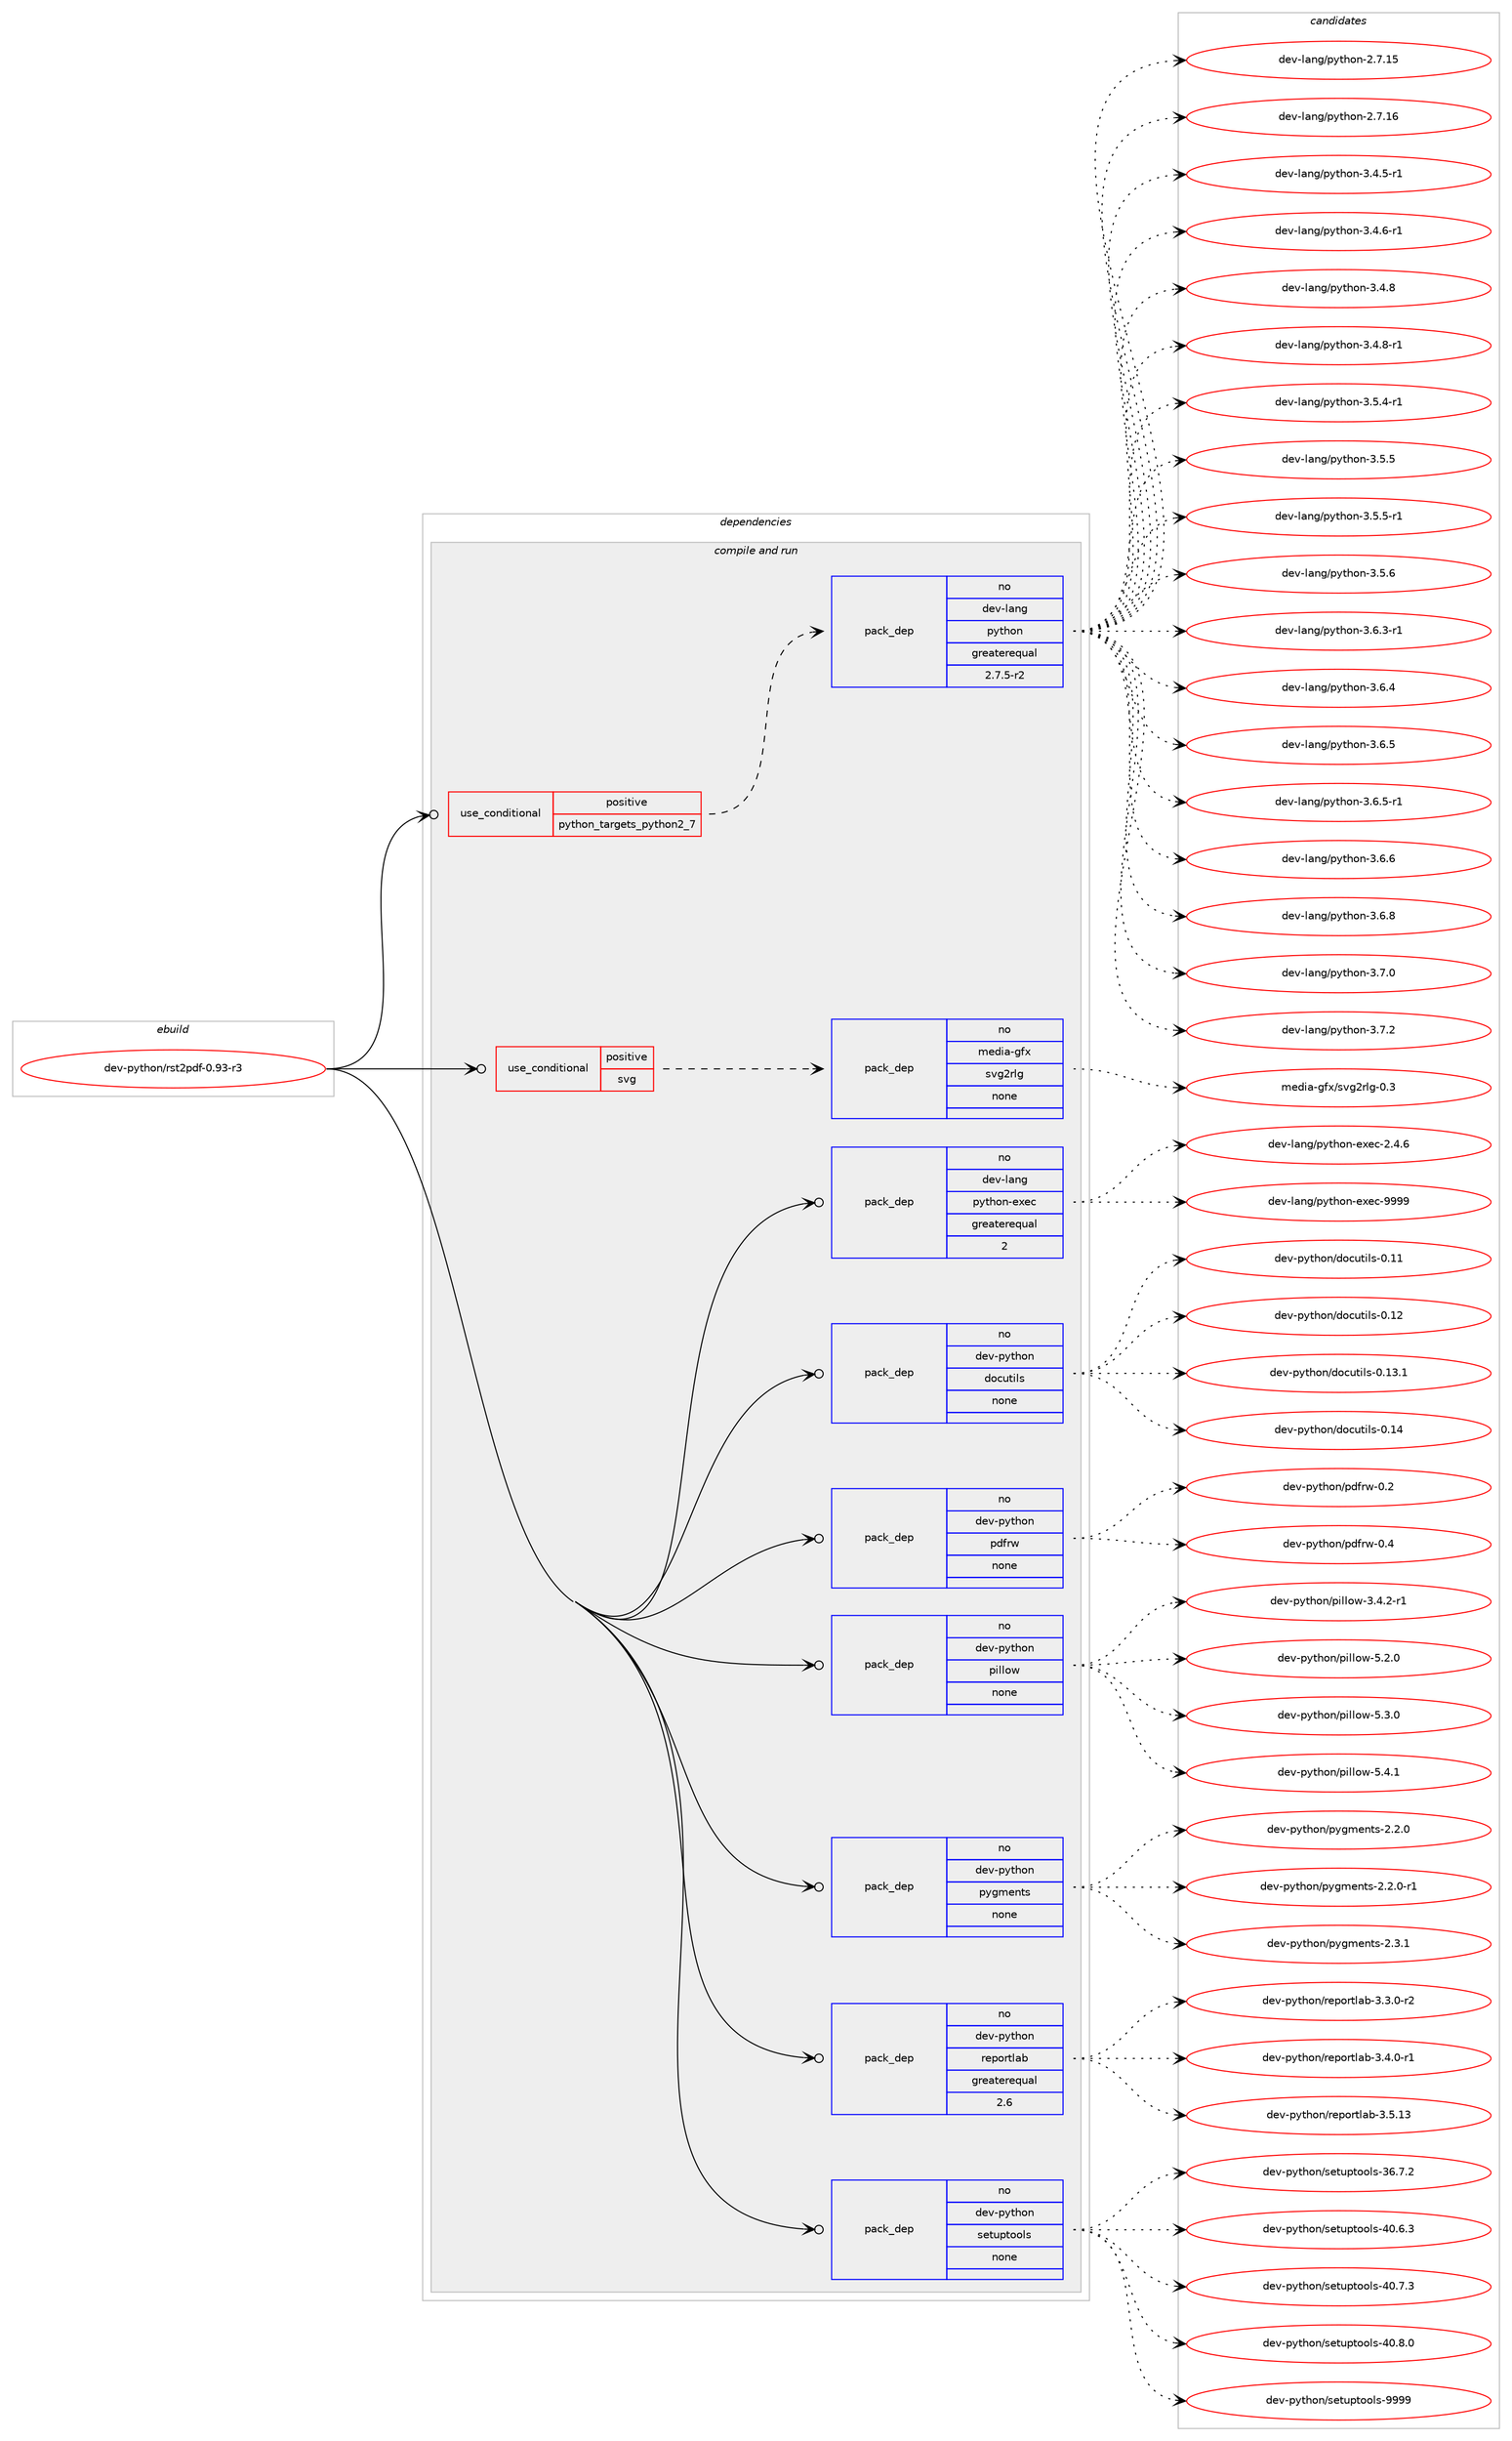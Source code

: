 digraph prolog {

# *************
# Graph options
# *************

newrank=true;
concentrate=true;
compound=true;
graph [rankdir=LR,fontname=Helvetica,fontsize=10,ranksep=1.5];#, ranksep=2.5, nodesep=0.2];
edge  [arrowhead=vee];
node  [fontname=Helvetica,fontsize=10];

# **********
# The ebuild
# **********

subgraph cluster_leftcol {
color=gray;
rank=same;
label=<<i>ebuild</i>>;
id [label="dev-python/rst2pdf-0.93-r3", color=red, width=4, href="../dev-python/rst2pdf-0.93-r3.svg"];
}

# ****************
# The dependencies
# ****************

subgraph cluster_midcol {
color=gray;
label=<<i>dependencies</i>>;
subgraph cluster_compile {
fillcolor="#eeeeee";
style=filled;
label=<<i>compile</i>>;
}
subgraph cluster_compileandrun {
fillcolor="#eeeeee";
style=filled;
label=<<i>compile and run</i>>;
subgraph cond384144 {
dependency1439937 [label=<<TABLE BORDER="0" CELLBORDER="1" CELLSPACING="0" CELLPADDING="4"><TR><TD ROWSPAN="3" CELLPADDING="10">use_conditional</TD></TR><TR><TD>positive</TD></TR><TR><TD>python_targets_python2_7</TD></TR></TABLE>>, shape=none, color=red];
subgraph pack1032431 {
dependency1439938 [label=<<TABLE BORDER="0" CELLBORDER="1" CELLSPACING="0" CELLPADDING="4" WIDTH="220"><TR><TD ROWSPAN="6" CELLPADDING="30">pack_dep</TD></TR><TR><TD WIDTH="110">no</TD></TR><TR><TD>dev-lang</TD></TR><TR><TD>python</TD></TR><TR><TD>greaterequal</TD></TR><TR><TD>2.7.5-r2</TD></TR></TABLE>>, shape=none, color=blue];
}
dependency1439937:e -> dependency1439938:w [weight=20,style="dashed",arrowhead="vee"];
}
id:e -> dependency1439937:w [weight=20,style="solid",arrowhead="odotvee"];
subgraph cond384145 {
dependency1439939 [label=<<TABLE BORDER="0" CELLBORDER="1" CELLSPACING="0" CELLPADDING="4"><TR><TD ROWSPAN="3" CELLPADDING="10">use_conditional</TD></TR><TR><TD>positive</TD></TR><TR><TD>svg</TD></TR></TABLE>>, shape=none, color=red];
subgraph pack1032432 {
dependency1439940 [label=<<TABLE BORDER="0" CELLBORDER="1" CELLSPACING="0" CELLPADDING="4" WIDTH="220"><TR><TD ROWSPAN="6" CELLPADDING="30">pack_dep</TD></TR><TR><TD WIDTH="110">no</TD></TR><TR><TD>media-gfx</TD></TR><TR><TD>svg2rlg</TD></TR><TR><TD>none</TD></TR><TR><TD></TD></TR></TABLE>>, shape=none, color=blue];
}
dependency1439939:e -> dependency1439940:w [weight=20,style="dashed",arrowhead="vee"];
}
id:e -> dependency1439939:w [weight=20,style="solid",arrowhead="odotvee"];
subgraph pack1032433 {
dependency1439941 [label=<<TABLE BORDER="0" CELLBORDER="1" CELLSPACING="0" CELLPADDING="4" WIDTH="220"><TR><TD ROWSPAN="6" CELLPADDING="30">pack_dep</TD></TR><TR><TD WIDTH="110">no</TD></TR><TR><TD>dev-lang</TD></TR><TR><TD>python-exec</TD></TR><TR><TD>greaterequal</TD></TR><TR><TD>2</TD></TR></TABLE>>, shape=none, color=blue];
}
id:e -> dependency1439941:w [weight=20,style="solid",arrowhead="odotvee"];
subgraph pack1032434 {
dependency1439942 [label=<<TABLE BORDER="0" CELLBORDER="1" CELLSPACING="0" CELLPADDING="4" WIDTH="220"><TR><TD ROWSPAN="6" CELLPADDING="30">pack_dep</TD></TR><TR><TD WIDTH="110">no</TD></TR><TR><TD>dev-python</TD></TR><TR><TD>docutils</TD></TR><TR><TD>none</TD></TR><TR><TD></TD></TR></TABLE>>, shape=none, color=blue];
}
id:e -> dependency1439942:w [weight=20,style="solid",arrowhead="odotvee"];
subgraph pack1032435 {
dependency1439943 [label=<<TABLE BORDER="0" CELLBORDER="1" CELLSPACING="0" CELLPADDING="4" WIDTH="220"><TR><TD ROWSPAN="6" CELLPADDING="30">pack_dep</TD></TR><TR><TD WIDTH="110">no</TD></TR><TR><TD>dev-python</TD></TR><TR><TD>pdfrw</TD></TR><TR><TD>none</TD></TR><TR><TD></TD></TR></TABLE>>, shape=none, color=blue];
}
id:e -> dependency1439943:w [weight=20,style="solid",arrowhead="odotvee"];
subgraph pack1032436 {
dependency1439944 [label=<<TABLE BORDER="0" CELLBORDER="1" CELLSPACING="0" CELLPADDING="4" WIDTH="220"><TR><TD ROWSPAN="6" CELLPADDING="30">pack_dep</TD></TR><TR><TD WIDTH="110">no</TD></TR><TR><TD>dev-python</TD></TR><TR><TD>pillow</TD></TR><TR><TD>none</TD></TR><TR><TD></TD></TR></TABLE>>, shape=none, color=blue];
}
id:e -> dependency1439944:w [weight=20,style="solid",arrowhead="odotvee"];
subgraph pack1032437 {
dependency1439945 [label=<<TABLE BORDER="0" CELLBORDER="1" CELLSPACING="0" CELLPADDING="4" WIDTH="220"><TR><TD ROWSPAN="6" CELLPADDING="30">pack_dep</TD></TR><TR><TD WIDTH="110">no</TD></TR><TR><TD>dev-python</TD></TR><TR><TD>pygments</TD></TR><TR><TD>none</TD></TR><TR><TD></TD></TR></TABLE>>, shape=none, color=blue];
}
id:e -> dependency1439945:w [weight=20,style="solid",arrowhead="odotvee"];
subgraph pack1032438 {
dependency1439946 [label=<<TABLE BORDER="0" CELLBORDER="1" CELLSPACING="0" CELLPADDING="4" WIDTH="220"><TR><TD ROWSPAN="6" CELLPADDING="30">pack_dep</TD></TR><TR><TD WIDTH="110">no</TD></TR><TR><TD>dev-python</TD></TR><TR><TD>reportlab</TD></TR><TR><TD>greaterequal</TD></TR><TR><TD>2.6</TD></TR></TABLE>>, shape=none, color=blue];
}
id:e -> dependency1439946:w [weight=20,style="solid",arrowhead="odotvee"];
subgraph pack1032439 {
dependency1439947 [label=<<TABLE BORDER="0" CELLBORDER="1" CELLSPACING="0" CELLPADDING="4" WIDTH="220"><TR><TD ROWSPAN="6" CELLPADDING="30">pack_dep</TD></TR><TR><TD WIDTH="110">no</TD></TR><TR><TD>dev-python</TD></TR><TR><TD>setuptools</TD></TR><TR><TD>none</TD></TR><TR><TD></TD></TR></TABLE>>, shape=none, color=blue];
}
id:e -> dependency1439947:w [weight=20,style="solid",arrowhead="odotvee"];
}
subgraph cluster_run {
fillcolor="#eeeeee";
style=filled;
label=<<i>run</i>>;
}
}

# **************
# The candidates
# **************

subgraph cluster_choices {
rank=same;
color=gray;
label=<<i>candidates</i>>;

subgraph choice1032431 {
color=black;
nodesep=1;
choice10010111845108971101034711212111610411111045504655464953 [label="dev-lang/python-2.7.15", color=red, width=4,href="../dev-lang/python-2.7.15.svg"];
choice10010111845108971101034711212111610411111045504655464954 [label="dev-lang/python-2.7.16", color=red, width=4,href="../dev-lang/python-2.7.16.svg"];
choice1001011184510897110103471121211161041111104551465246534511449 [label="dev-lang/python-3.4.5-r1", color=red, width=4,href="../dev-lang/python-3.4.5-r1.svg"];
choice1001011184510897110103471121211161041111104551465246544511449 [label="dev-lang/python-3.4.6-r1", color=red, width=4,href="../dev-lang/python-3.4.6-r1.svg"];
choice100101118451089711010347112121116104111110455146524656 [label="dev-lang/python-3.4.8", color=red, width=4,href="../dev-lang/python-3.4.8.svg"];
choice1001011184510897110103471121211161041111104551465246564511449 [label="dev-lang/python-3.4.8-r1", color=red, width=4,href="../dev-lang/python-3.4.8-r1.svg"];
choice1001011184510897110103471121211161041111104551465346524511449 [label="dev-lang/python-3.5.4-r1", color=red, width=4,href="../dev-lang/python-3.5.4-r1.svg"];
choice100101118451089711010347112121116104111110455146534653 [label="dev-lang/python-3.5.5", color=red, width=4,href="../dev-lang/python-3.5.5.svg"];
choice1001011184510897110103471121211161041111104551465346534511449 [label="dev-lang/python-3.5.5-r1", color=red, width=4,href="../dev-lang/python-3.5.5-r1.svg"];
choice100101118451089711010347112121116104111110455146534654 [label="dev-lang/python-3.5.6", color=red, width=4,href="../dev-lang/python-3.5.6.svg"];
choice1001011184510897110103471121211161041111104551465446514511449 [label="dev-lang/python-3.6.3-r1", color=red, width=4,href="../dev-lang/python-3.6.3-r1.svg"];
choice100101118451089711010347112121116104111110455146544652 [label="dev-lang/python-3.6.4", color=red, width=4,href="../dev-lang/python-3.6.4.svg"];
choice100101118451089711010347112121116104111110455146544653 [label="dev-lang/python-3.6.5", color=red, width=4,href="../dev-lang/python-3.6.5.svg"];
choice1001011184510897110103471121211161041111104551465446534511449 [label="dev-lang/python-3.6.5-r1", color=red, width=4,href="../dev-lang/python-3.6.5-r1.svg"];
choice100101118451089711010347112121116104111110455146544654 [label="dev-lang/python-3.6.6", color=red, width=4,href="../dev-lang/python-3.6.6.svg"];
choice100101118451089711010347112121116104111110455146544656 [label="dev-lang/python-3.6.8", color=red, width=4,href="../dev-lang/python-3.6.8.svg"];
choice100101118451089711010347112121116104111110455146554648 [label="dev-lang/python-3.7.0", color=red, width=4,href="../dev-lang/python-3.7.0.svg"];
choice100101118451089711010347112121116104111110455146554650 [label="dev-lang/python-3.7.2", color=red, width=4,href="../dev-lang/python-3.7.2.svg"];
dependency1439938:e -> choice10010111845108971101034711212111610411111045504655464953:w [style=dotted,weight="100"];
dependency1439938:e -> choice10010111845108971101034711212111610411111045504655464954:w [style=dotted,weight="100"];
dependency1439938:e -> choice1001011184510897110103471121211161041111104551465246534511449:w [style=dotted,weight="100"];
dependency1439938:e -> choice1001011184510897110103471121211161041111104551465246544511449:w [style=dotted,weight="100"];
dependency1439938:e -> choice100101118451089711010347112121116104111110455146524656:w [style=dotted,weight="100"];
dependency1439938:e -> choice1001011184510897110103471121211161041111104551465246564511449:w [style=dotted,weight="100"];
dependency1439938:e -> choice1001011184510897110103471121211161041111104551465346524511449:w [style=dotted,weight="100"];
dependency1439938:e -> choice100101118451089711010347112121116104111110455146534653:w [style=dotted,weight="100"];
dependency1439938:e -> choice1001011184510897110103471121211161041111104551465346534511449:w [style=dotted,weight="100"];
dependency1439938:e -> choice100101118451089711010347112121116104111110455146534654:w [style=dotted,weight="100"];
dependency1439938:e -> choice1001011184510897110103471121211161041111104551465446514511449:w [style=dotted,weight="100"];
dependency1439938:e -> choice100101118451089711010347112121116104111110455146544652:w [style=dotted,weight="100"];
dependency1439938:e -> choice100101118451089711010347112121116104111110455146544653:w [style=dotted,weight="100"];
dependency1439938:e -> choice1001011184510897110103471121211161041111104551465446534511449:w [style=dotted,weight="100"];
dependency1439938:e -> choice100101118451089711010347112121116104111110455146544654:w [style=dotted,weight="100"];
dependency1439938:e -> choice100101118451089711010347112121116104111110455146544656:w [style=dotted,weight="100"];
dependency1439938:e -> choice100101118451089711010347112121116104111110455146554648:w [style=dotted,weight="100"];
dependency1439938:e -> choice100101118451089711010347112121116104111110455146554650:w [style=dotted,weight="100"];
}
subgraph choice1032432 {
color=black;
nodesep=1;
choice1091011001059745103102120471151181035011410810345484651 [label="media-gfx/svg2rlg-0.3", color=red, width=4,href="../media-gfx/svg2rlg-0.3.svg"];
dependency1439940:e -> choice1091011001059745103102120471151181035011410810345484651:w [style=dotted,weight="100"];
}
subgraph choice1032433 {
color=black;
nodesep=1;
choice1001011184510897110103471121211161041111104510112010199455046524654 [label="dev-lang/python-exec-2.4.6", color=red, width=4,href="../dev-lang/python-exec-2.4.6.svg"];
choice10010111845108971101034711212111610411111045101120101994557575757 [label="dev-lang/python-exec-9999", color=red, width=4,href="../dev-lang/python-exec-9999.svg"];
dependency1439941:e -> choice1001011184510897110103471121211161041111104510112010199455046524654:w [style=dotted,weight="100"];
dependency1439941:e -> choice10010111845108971101034711212111610411111045101120101994557575757:w [style=dotted,weight="100"];
}
subgraph choice1032434 {
color=black;
nodesep=1;
choice1001011184511212111610411111047100111991171161051081154548464949 [label="dev-python/docutils-0.11", color=red, width=4,href="../dev-python/docutils-0.11.svg"];
choice1001011184511212111610411111047100111991171161051081154548464950 [label="dev-python/docutils-0.12", color=red, width=4,href="../dev-python/docutils-0.12.svg"];
choice10010111845112121116104111110471001119911711610510811545484649514649 [label="dev-python/docutils-0.13.1", color=red, width=4,href="../dev-python/docutils-0.13.1.svg"];
choice1001011184511212111610411111047100111991171161051081154548464952 [label="dev-python/docutils-0.14", color=red, width=4,href="../dev-python/docutils-0.14.svg"];
dependency1439942:e -> choice1001011184511212111610411111047100111991171161051081154548464949:w [style=dotted,weight="100"];
dependency1439942:e -> choice1001011184511212111610411111047100111991171161051081154548464950:w [style=dotted,weight="100"];
dependency1439942:e -> choice10010111845112121116104111110471001119911711610510811545484649514649:w [style=dotted,weight="100"];
dependency1439942:e -> choice1001011184511212111610411111047100111991171161051081154548464952:w [style=dotted,weight="100"];
}
subgraph choice1032435 {
color=black;
nodesep=1;
choice100101118451121211161041111104711210010211411945484650 [label="dev-python/pdfrw-0.2", color=red, width=4,href="../dev-python/pdfrw-0.2.svg"];
choice100101118451121211161041111104711210010211411945484652 [label="dev-python/pdfrw-0.4", color=red, width=4,href="../dev-python/pdfrw-0.4.svg"];
dependency1439943:e -> choice100101118451121211161041111104711210010211411945484650:w [style=dotted,weight="100"];
dependency1439943:e -> choice100101118451121211161041111104711210010211411945484652:w [style=dotted,weight="100"];
}
subgraph choice1032436 {
color=black;
nodesep=1;
choice10010111845112121116104111110471121051081081111194551465246504511449 [label="dev-python/pillow-3.4.2-r1", color=red, width=4,href="../dev-python/pillow-3.4.2-r1.svg"];
choice1001011184511212111610411111047112105108108111119455346504648 [label="dev-python/pillow-5.2.0", color=red, width=4,href="../dev-python/pillow-5.2.0.svg"];
choice1001011184511212111610411111047112105108108111119455346514648 [label="dev-python/pillow-5.3.0", color=red, width=4,href="../dev-python/pillow-5.3.0.svg"];
choice1001011184511212111610411111047112105108108111119455346524649 [label="dev-python/pillow-5.4.1", color=red, width=4,href="../dev-python/pillow-5.4.1.svg"];
dependency1439944:e -> choice10010111845112121116104111110471121051081081111194551465246504511449:w [style=dotted,weight="100"];
dependency1439944:e -> choice1001011184511212111610411111047112105108108111119455346504648:w [style=dotted,weight="100"];
dependency1439944:e -> choice1001011184511212111610411111047112105108108111119455346514648:w [style=dotted,weight="100"];
dependency1439944:e -> choice1001011184511212111610411111047112105108108111119455346524649:w [style=dotted,weight="100"];
}
subgraph choice1032437 {
color=black;
nodesep=1;
choice1001011184511212111610411111047112121103109101110116115455046504648 [label="dev-python/pygments-2.2.0", color=red, width=4,href="../dev-python/pygments-2.2.0.svg"];
choice10010111845112121116104111110471121211031091011101161154550465046484511449 [label="dev-python/pygments-2.2.0-r1", color=red, width=4,href="../dev-python/pygments-2.2.0-r1.svg"];
choice1001011184511212111610411111047112121103109101110116115455046514649 [label="dev-python/pygments-2.3.1", color=red, width=4,href="../dev-python/pygments-2.3.1.svg"];
dependency1439945:e -> choice1001011184511212111610411111047112121103109101110116115455046504648:w [style=dotted,weight="100"];
dependency1439945:e -> choice10010111845112121116104111110471121211031091011101161154550465046484511449:w [style=dotted,weight="100"];
dependency1439945:e -> choice1001011184511212111610411111047112121103109101110116115455046514649:w [style=dotted,weight="100"];
}
subgraph choice1032438 {
color=black;
nodesep=1;
choice100101118451121211161041111104711410111211111411610897984551465146484511450 [label="dev-python/reportlab-3.3.0-r2", color=red, width=4,href="../dev-python/reportlab-3.3.0-r2.svg"];
choice100101118451121211161041111104711410111211111411610897984551465246484511449 [label="dev-python/reportlab-3.4.0-r1", color=red, width=4,href="../dev-python/reportlab-3.4.0-r1.svg"];
choice1001011184511212111610411111047114101112111114116108979845514653464951 [label="dev-python/reportlab-3.5.13", color=red, width=4,href="../dev-python/reportlab-3.5.13.svg"];
dependency1439946:e -> choice100101118451121211161041111104711410111211111411610897984551465146484511450:w [style=dotted,weight="100"];
dependency1439946:e -> choice100101118451121211161041111104711410111211111411610897984551465246484511449:w [style=dotted,weight="100"];
dependency1439946:e -> choice1001011184511212111610411111047114101112111114116108979845514653464951:w [style=dotted,weight="100"];
}
subgraph choice1032439 {
color=black;
nodesep=1;
choice100101118451121211161041111104711510111611711211611111110811545515446554650 [label="dev-python/setuptools-36.7.2", color=red, width=4,href="../dev-python/setuptools-36.7.2.svg"];
choice100101118451121211161041111104711510111611711211611111110811545524846544651 [label="dev-python/setuptools-40.6.3", color=red, width=4,href="../dev-python/setuptools-40.6.3.svg"];
choice100101118451121211161041111104711510111611711211611111110811545524846554651 [label="dev-python/setuptools-40.7.3", color=red, width=4,href="../dev-python/setuptools-40.7.3.svg"];
choice100101118451121211161041111104711510111611711211611111110811545524846564648 [label="dev-python/setuptools-40.8.0", color=red, width=4,href="../dev-python/setuptools-40.8.0.svg"];
choice10010111845112121116104111110471151011161171121161111111081154557575757 [label="dev-python/setuptools-9999", color=red, width=4,href="../dev-python/setuptools-9999.svg"];
dependency1439947:e -> choice100101118451121211161041111104711510111611711211611111110811545515446554650:w [style=dotted,weight="100"];
dependency1439947:e -> choice100101118451121211161041111104711510111611711211611111110811545524846544651:w [style=dotted,weight="100"];
dependency1439947:e -> choice100101118451121211161041111104711510111611711211611111110811545524846554651:w [style=dotted,weight="100"];
dependency1439947:e -> choice100101118451121211161041111104711510111611711211611111110811545524846564648:w [style=dotted,weight="100"];
dependency1439947:e -> choice10010111845112121116104111110471151011161171121161111111081154557575757:w [style=dotted,weight="100"];
}
}

}
